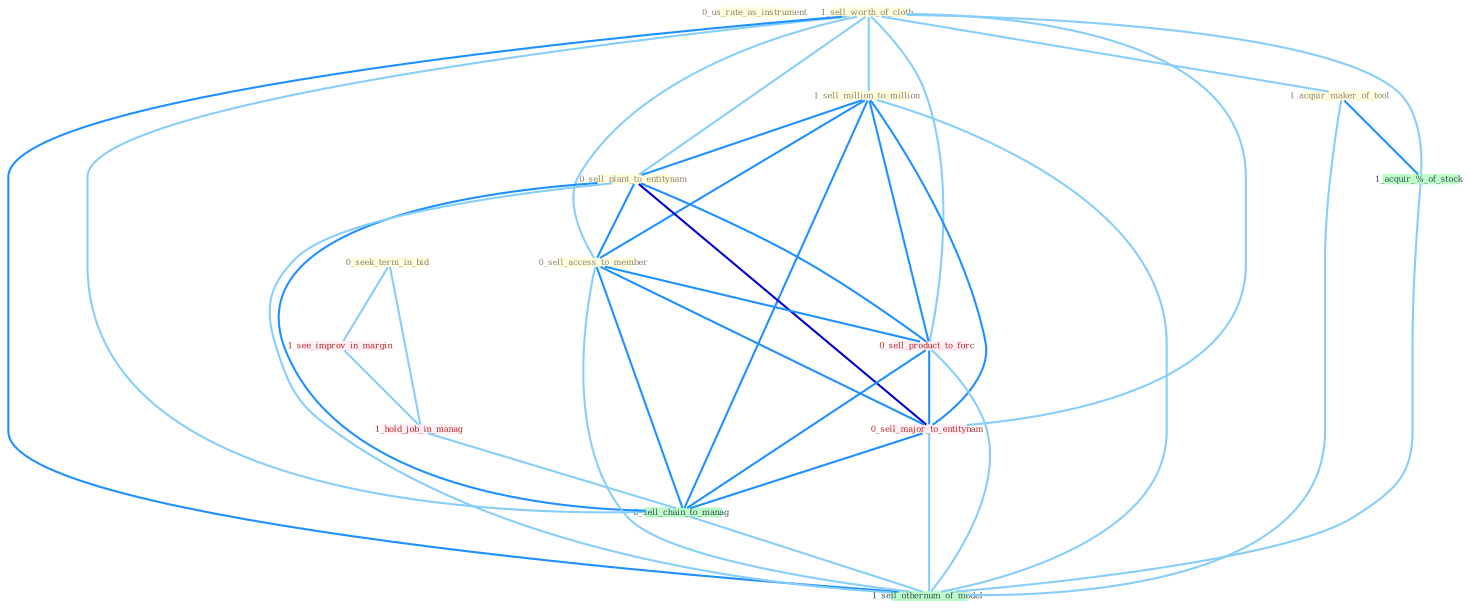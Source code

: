Graph G{ 
    node
    [shape=polygon,style=filled,width=.5,height=.06,color="#BDFCC9",fixedsize=true,fontsize=4,
    fontcolor="#2f4f4f"];
    {node
    [color="#ffffe0", fontcolor="#8b7d6b"] "0_us_rate_as_instrument " "1_sell_worth_of_cloth " "1_sell_million_to_million " "0_sell_plant_to_entitynam " "1_acquir_maker_of_tool " "0_seek_term_in_bid " "0_sell_access_to_member "}
{node [color="#fff0f5", fontcolor="#b22222"] "1_see_improv_in_margin " "1_hold_job_in_manag " "0_sell_product_to_forc " "0_sell_major_to_entitynam "}
edge [color="#B0E2FF"];

	"1_sell_worth_of_cloth " -- "1_sell_million_to_million " [w="1", color="#87cefa" ];
	"1_sell_worth_of_cloth " -- "0_sell_plant_to_entitynam " [w="1", color="#87cefa" ];
	"1_sell_worth_of_cloth " -- "1_acquir_maker_of_tool " [w="1", color="#87cefa" ];
	"1_sell_worth_of_cloth " -- "0_sell_access_to_member " [w="1", color="#87cefa" ];
	"1_sell_worth_of_cloth " -- "1_acquir_%_of_stock " [w="1", color="#87cefa" ];
	"1_sell_worth_of_cloth " -- "0_sell_product_to_forc " [w="1", color="#87cefa" ];
	"1_sell_worth_of_cloth " -- "0_sell_major_to_entitynam " [w="1", color="#87cefa" ];
	"1_sell_worth_of_cloth " -- "0_sell_chain_to_manag " [w="1", color="#87cefa" ];
	"1_sell_worth_of_cloth " -- "1_sell_othernum_of_model " [w="2", color="#1e90ff" , len=0.8];
	"1_sell_million_to_million " -- "0_sell_plant_to_entitynam " [w="2", color="#1e90ff" , len=0.8];
	"1_sell_million_to_million " -- "0_sell_access_to_member " [w="2", color="#1e90ff" , len=0.8];
	"1_sell_million_to_million " -- "0_sell_product_to_forc " [w="2", color="#1e90ff" , len=0.8];
	"1_sell_million_to_million " -- "0_sell_major_to_entitynam " [w="2", color="#1e90ff" , len=0.8];
	"1_sell_million_to_million " -- "0_sell_chain_to_manag " [w="2", color="#1e90ff" , len=0.8];
	"1_sell_million_to_million " -- "1_sell_othernum_of_model " [w="1", color="#87cefa" ];
	"0_sell_plant_to_entitynam " -- "0_sell_access_to_member " [w="2", color="#1e90ff" , len=0.8];
	"0_sell_plant_to_entitynam " -- "0_sell_product_to_forc " [w="2", color="#1e90ff" , len=0.8];
	"0_sell_plant_to_entitynam " -- "0_sell_major_to_entitynam " [w="3", color="#0000cd" , len=0.6];
	"0_sell_plant_to_entitynam " -- "0_sell_chain_to_manag " [w="2", color="#1e90ff" , len=0.8];
	"0_sell_plant_to_entitynam " -- "1_sell_othernum_of_model " [w="1", color="#87cefa" ];
	"1_acquir_maker_of_tool " -- "1_acquir_%_of_stock " [w="2", color="#1e90ff" , len=0.8];
	"1_acquir_maker_of_tool " -- "1_sell_othernum_of_model " [w="1", color="#87cefa" ];
	"0_seek_term_in_bid " -- "1_see_improv_in_margin " [w="1", color="#87cefa" ];
	"0_seek_term_in_bid " -- "1_hold_job_in_manag " [w="1", color="#87cefa" ];
	"0_sell_access_to_member " -- "0_sell_product_to_forc " [w="2", color="#1e90ff" , len=0.8];
	"0_sell_access_to_member " -- "0_sell_major_to_entitynam " [w="2", color="#1e90ff" , len=0.8];
	"0_sell_access_to_member " -- "0_sell_chain_to_manag " [w="2", color="#1e90ff" , len=0.8];
	"0_sell_access_to_member " -- "1_sell_othernum_of_model " [w="1", color="#87cefa" ];
	"1_see_improv_in_margin " -- "1_hold_job_in_manag " [w="1", color="#87cefa" ];
	"1_acquir_%_of_stock " -- "1_sell_othernum_of_model " [w="1", color="#87cefa" ];
	"1_hold_job_in_manag " -- "0_sell_chain_to_manag " [w="1", color="#87cefa" ];
	"0_sell_product_to_forc " -- "0_sell_major_to_entitynam " [w="2", color="#1e90ff" , len=0.8];
	"0_sell_product_to_forc " -- "0_sell_chain_to_manag " [w="2", color="#1e90ff" , len=0.8];
	"0_sell_product_to_forc " -- "1_sell_othernum_of_model " [w="1", color="#87cefa" ];
	"0_sell_major_to_entitynam " -- "0_sell_chain_to_manag " [w="2", color="#1e90ff" , len=0.8];
	"0_sell_major_to_entitynam " -- "1_sell_othernum_of_model " [w="1", color="#87cefa" ];
	"0_sell_chain_to_manag " -- "1_sell_othernum_of_model " [w="1", color="#87cefa" ];
}